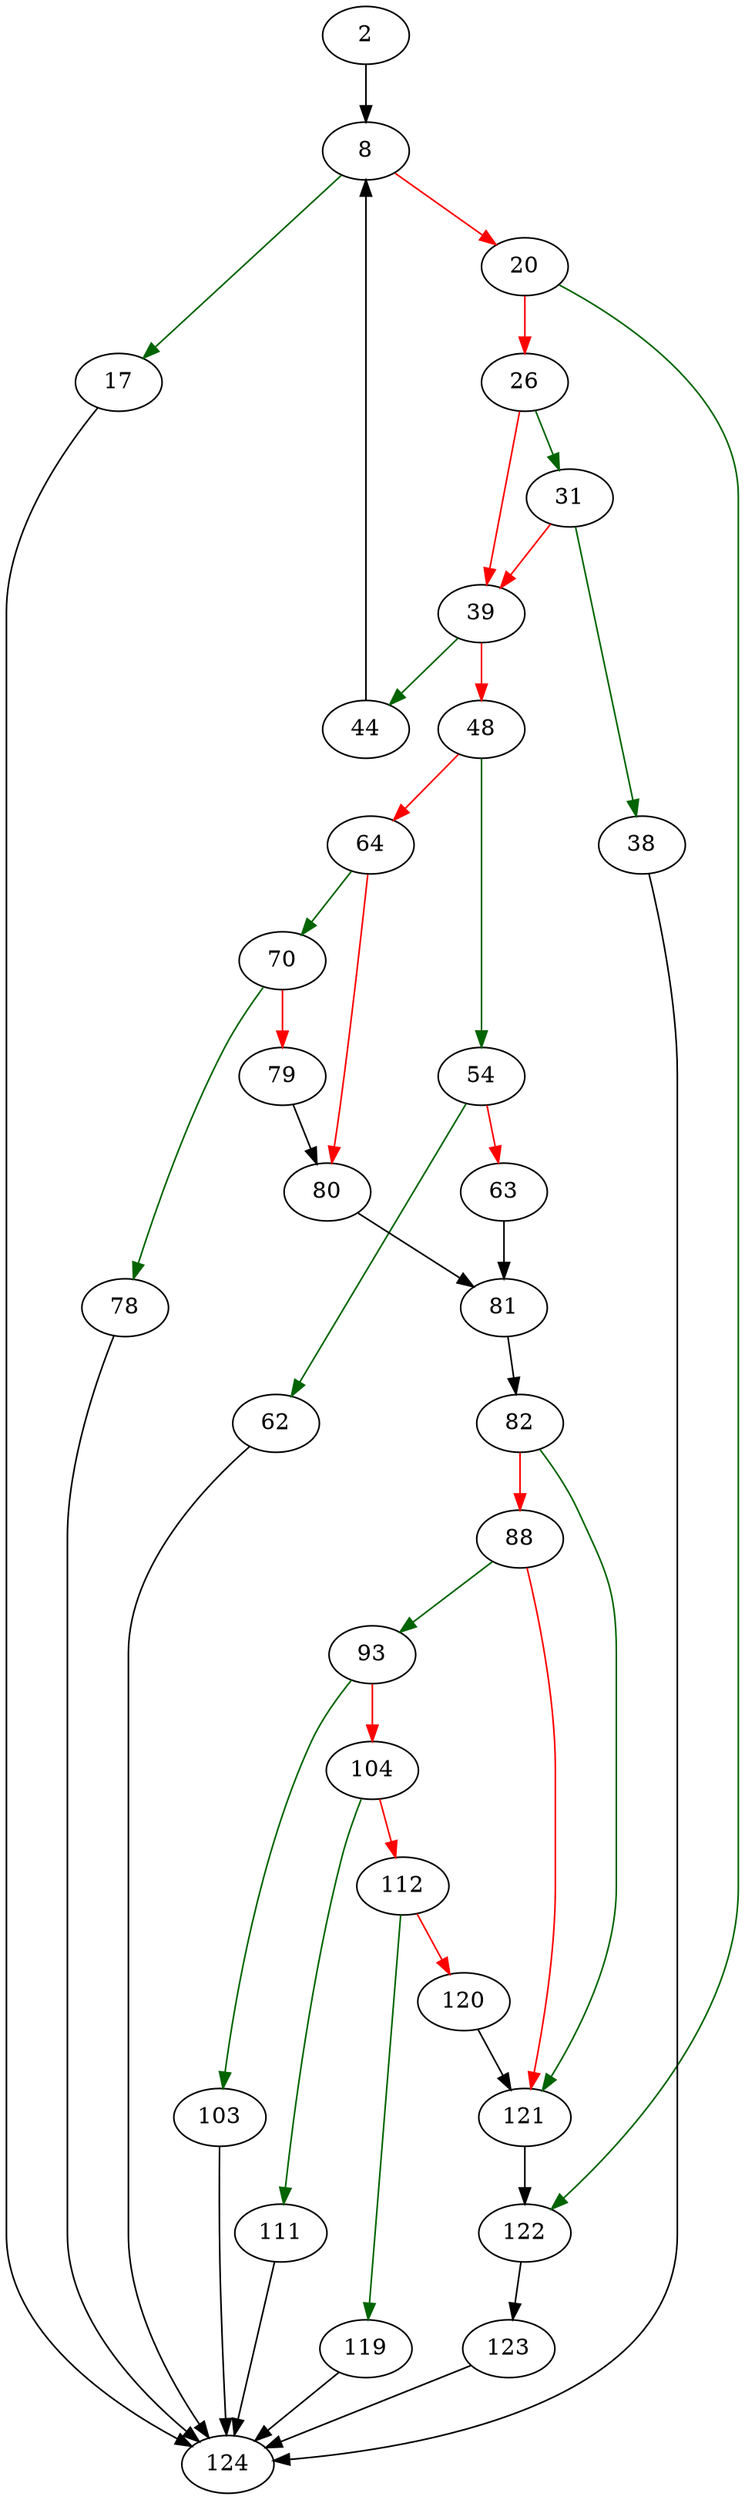 strict digraph "walkExpr" {
	// Node definitions.
	2 [entry=true];
	8;
	17;
	20;
	124;
	122;
	26;
	31;
	39;
	38;
	44;
	48;
	54;
	64;
	62;
	63;
	81;
	70;
	80;
	78;
	79;
	82;
	121;
	88;
	93;
	103;
	104;
	111;
	112;
	119;
	120;
	123;

	// Edge definitions.
	2 -> 8;
	8 -> 17 [
		color=darkgreen
		cond=true
	];
	8 -> 20 [
		color=red
		cond=false
	];
	17 -> 124;
	20 -> 122 [
		color=darkgreen
		cond=true
	];
	20 -> 26 [
		color=red
		cond=false
	];
	122 -> 123;
	26 -> 31 [
		color=darkgreen
		cond=true
	];
	26 -> 39 [
		color=red
		cond=false
	];
	31 -> 39 [
		color=red
		cond=false
	];
	31 -> 38 [
		color=darkgreen
		cond=true
	];
	39 -> 44 [
		color=darkgreen
		cond=true
	];
	39 -> 48 [
		color=red
		cond=false
	];
	38 -> 124;
	44 -> 8;
	48 -> 54 [
		color=darkgreen
		cond=true
	];
	48 -> 64 [
		color=red
		cond=false
	];
	54 -> 62 [
		color=darkgreen
		cond=true
	];
	54 -> 63 [
		color=red
		cond=false
	];
	64 -> 70 [
		color=darkgreen
		cond=true
	];
	64 -> 80 [
		color=red
		cond=false
	];
	62 -> 124;
	63 -> 81;
	81 -> 82;
	70 -> 78 [
		color=darkgreen
		cond=true
	];
	70 -> 79 [
		color=red
		cond=false
	];
	80 -> 81;
	78 -> 124;
	79 -> 80;
	82 -> 121 [
		color=darkgreen
		cond=true
	];
	82 -> 88 [
		color=red
		cond=false
	];
	121 -> 122;
	88 -> 121 [
		color=red
		cond=false
	];
	88 -> 93 [
		color=darkgreen
		cond=true
	];
	93 -> 103 [
		color=darkgreen
		cond=true
	];
	93 -> 104 [
		color=red
		cond=false
	];
	103 -> 124;
	104 -> 111 [
		color=darkgreen
		cond=true
	];
	104 -> 112 [
		color=red
		cond=false
	];
	111 -> 124;
	112 -> 119 [
		color=darkgreen
		cond=true
	];
	112 -> 120 [
		color=red
		cond=false
	];
	119 -> 124;
	120 -> 121;
	123 -> 124;
}